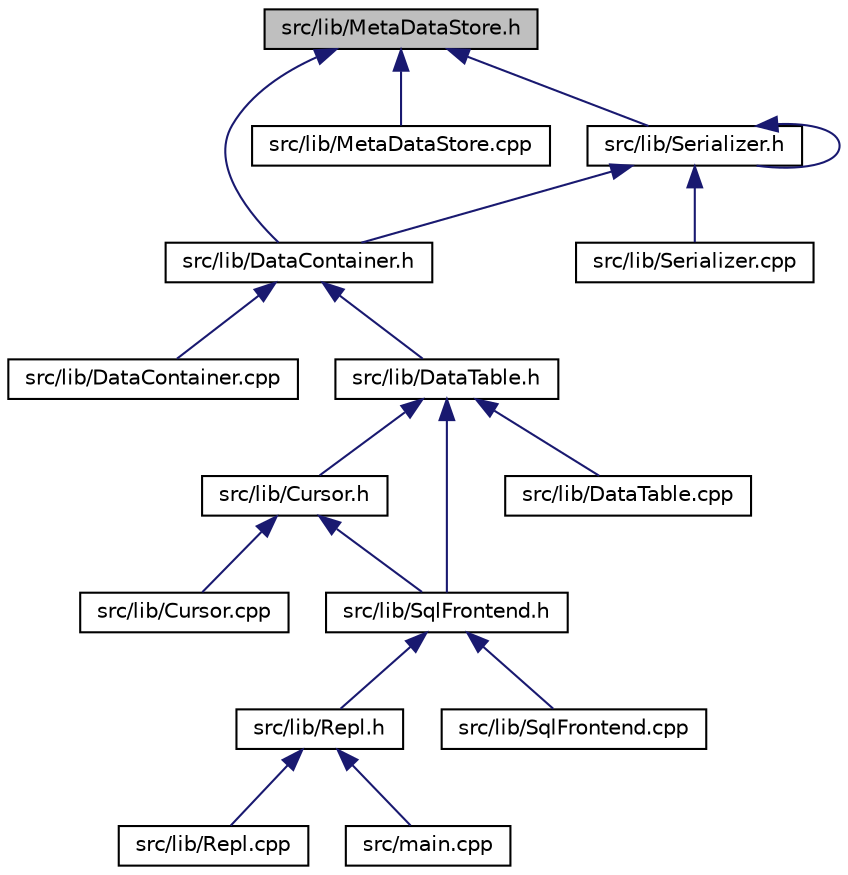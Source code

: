 digraph "src/lib/MetaDataStore.h"
{
 // LATEX_PDF_SIZE
  edge [fontname="Helvetica",fontsize="10",labelfontname="Helvetica",labelfontsize="10"];
  node [fontname="Helvetica",fontsize="10",shape=record];
  Node1 [label="src/lib/MetaDataStore.h",height=0.2,width=0.4,color="black", fillcolor="grey75", style="filled", fontcolor="black",tooltip=" "];
  Node1 -> Node2 [dir="back",color="midnightblue",fontsize="10",style="solid"];
  Node2 [label="src/lib/DataContainer.h",height=0.2,width=0.4,color="black", fillcolor="white", style="filled",URL="$de/d3a/_data_container_8h.html",tooltip=" "];
  Node2 -> Node3 [dir="back",color="midnightblue",fontsize="10",style="solid"];
  Node3 [label="src/lib/DataContainer.cpp",height=0.2,width=0.4,color="black", fillcolor="white", style="filled",URL="$d1/d22/_data_container_8cpp.html",tooltip=" "];
  Node2 -> Node4 [dir="back",color="midnightblue",fontsize="10",style="solid"];
  Node4 [label="src/lib/DataTable.h",height=0.2,width=0.4,color="black", fillcolor="white", style="filled",URL="$db/df6/_data_table_8h.html",tooltip=" "];
  Node4 -> Node5 [dir="back",color="midnightblue",fontsize="10",style="solid"];
  Node5 [label="src/lib/Cursor.h",height=0.2,width=0.4,color="black", fillcolor="white", style="filled",URL="$da/dd4/_cursor_8h.html",tooltip=" "];
  Node5 -> Node6 [dir="back",color="midnightblue",fontsize="10",style="solid"];
  Node6 [label="src/lib/Cursor.cpp",height=0.2,width=0.4,color="black", fillcolor="white", style="filled",URL="$d6/d31/_cursor_8cpp.html",tooltip=" "];
  Node5 -> Node7 [dir="back",color="midnightblue",fontsize="10",style="solid"];
  Node7 [label="src/lib/SqlFrontend.h",height=0.2,width=0.4,color="black", fillcolor="white", style="filled",URL="$d0/d3c/_sql_frontend_8h.html",tooltip=" "];
  Node7 -> Node8 [dir="back",color="midnightblue",fontsize="10",style="solid"];
  Node8 [label="src/lib/Repl.h",height=0.2,width=0.4,color="black", fillcolor="white", style="filled",URL="$d9/d49/_repl_8h.html",tooltip=" "];
  Node8 -> Node9 [dir="back",color="midnightblue",fontsize="10",style="solid"];
  Node9 [label="src/lib/Repl.cpp",height=0.2,width=0.4,color="black", fillcolor="white", style="filled",URL="$d5/d07/_repl_8cpp.html",tooltip=" "];
  Node8 -> Node10 [dir="back",color="midnightblue",fontsize="10",style="solid"];
  Node10 [label="src/main.cpp",height=0.2,width=0.4,color="black", fillcolor="white", style="filled",URL="$df/d0a/main_8cpp.html",tooltip=" "];
  Node7 -> Node11 [dir="back",color="midnightblue",fontsize="10",style="solid"];
  Node11 [label="src/lib/SqlFrontend.cpp",height=0.2,width=0.4,color="black", fillcolor="white", style="filled",URL="$df/d75/_sql_frontend_8cpp.html",tooltip=" "];
  Node4 -> Node12 [dir="back",color="midnightblue",fontsize="10",style="solid"];
  Node12 [label="src/lib/DataTable.cpp",height=0.2,width=0.4,color="black", fillcolor="white", style="filled",URL="$d0/dd4/_data_table_8cpp.html",tooltip=" "];
  Node4 -> Node7 [dir="back",color="midnightblue",fontsize="10",style="solid"];
  Node1 -> Node13 [dir="back",color="midnightblue",fontsize="10",style="solid"];
  Node13 [label="src/lib/MetaDataStore.cpp",height=0.2,width=0.4,color="black", fillcolor="white", style="filled",URL="$df/d28/_meta_data_store_8cpp.html",tooltip=" "];
  Node1 -> Node14 [dir="back",color="midnightblue",fontsize="10",style="solid"];
  Node14 [label="src/lib/Serializer.h",height=0.2,width=0.4,color="black", fillcolor="white", style="filled",URL="$d4/de0/_serializer_8h.html",tooltip=" "];
  Node14 -> Node2 [dir="back",color="midnightblue",fontsize="10",style="solid"];
  Node14 -> Node15 [dir="back",color="midnightblue",fontsize="10",style="solid"];
  Node15 [label="src/lib/Serializer.cpp",height=0.2,width=0.4,color="black", fillcolor="white", style="filled",URL="$d0/dcf/_serializer_8cpp.html",tooltip=" "];
  Node14 -> Node14 [dir="back",color="midnightblue",fontsize="10",style="solid"];
}
